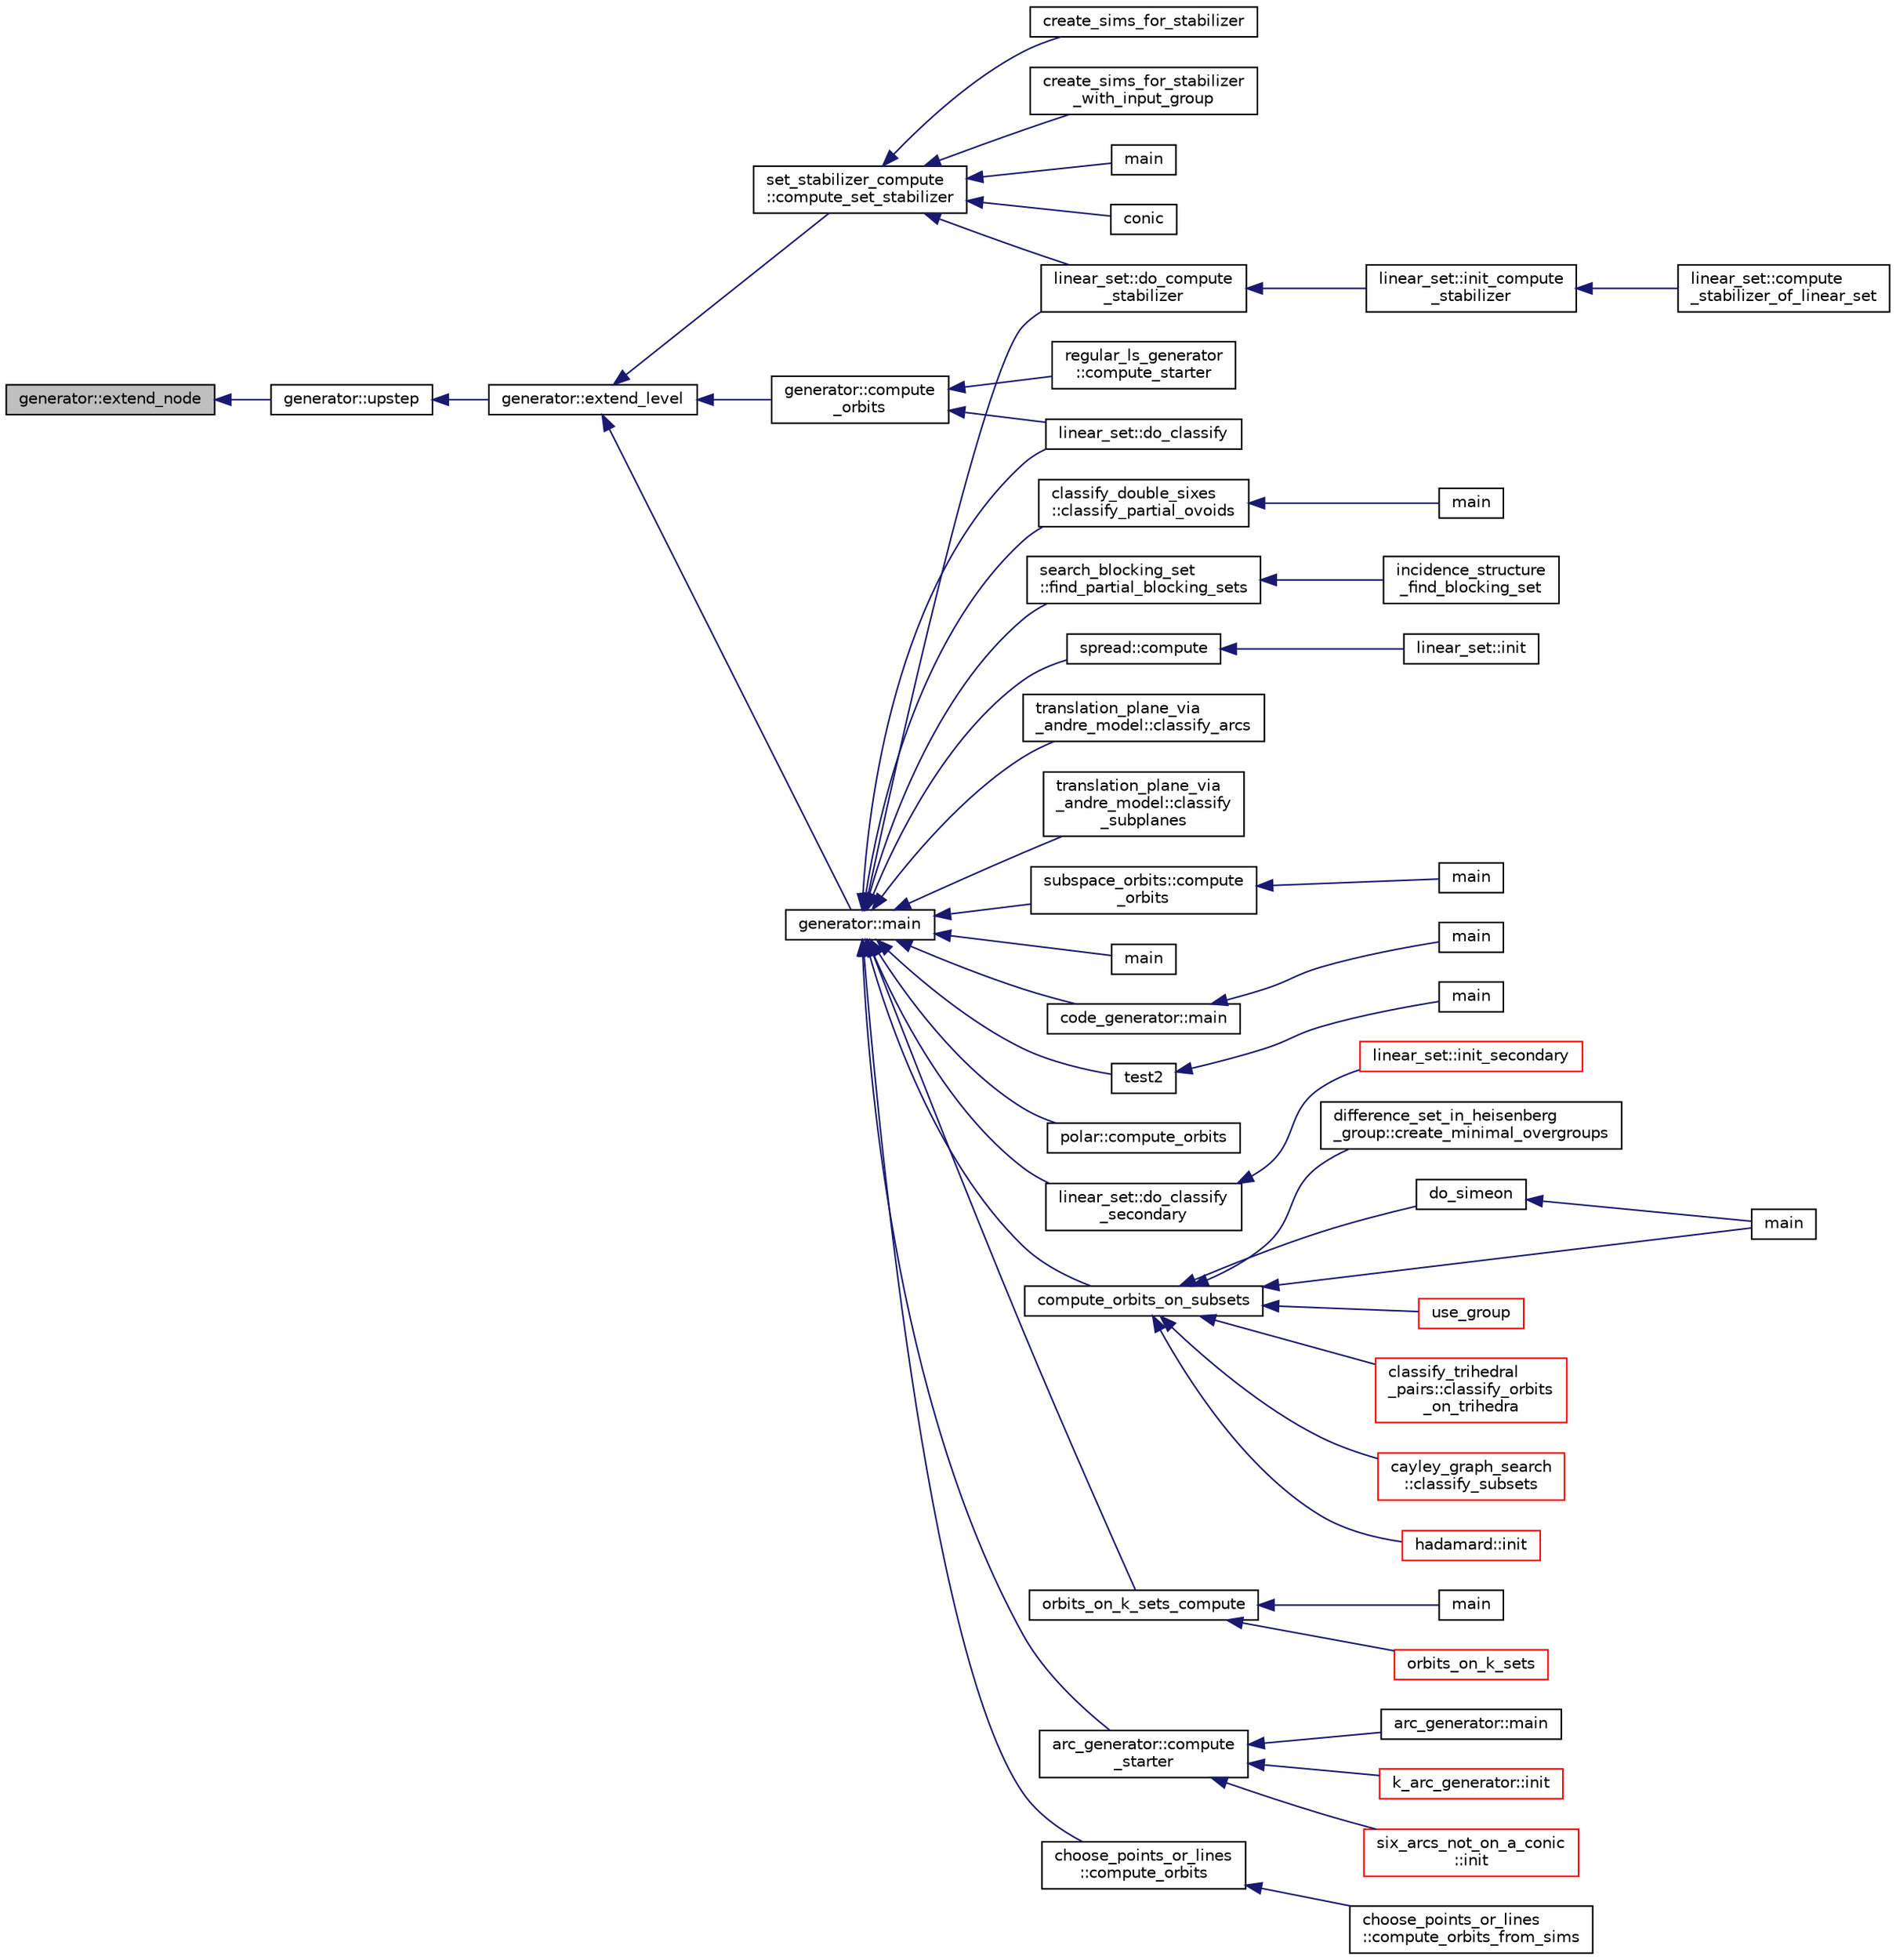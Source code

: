 digraph "generator::extend_node"
{
  edge [fontname="Helvetica",fontsize="10",labelfontname="Helvetica",labelfontsize="10"];
  node [fontname="Helvetica",fontsize="10",shape=record];
  rankdir="LR";
  Node7667 [label="generator::extend_node",height=0.2,width=0.4,color="black", fillcolor="grey75", style="filled", fontcolor="black"];
  Node7667 -> Node7668 [dir="back",color="midnightblue",fontsize="10",style="solid",fontname="Helvetica"];
  Node7668 [label="generator::upstep",height=0.2,width=0.4,color="black", fillcolor="white", style="filled",URL="$d7/d73/classgenerator.html#ae0f2cebdabc821837f633656d7b0fdfe"];
  Node7668 -> Node7669 [dir="back",color="midnightblue",fontsize="10",style="solid",fontname="Helvetica"];
  Node7669 [label="generator::extend_level",height=0.2,width=0.4,color="black", fillcolor="white", style="filled",URL="$d7/d73/classgenerator.html#a91b84d80ccec0cd2136bc221c30e0f8e"];
  Node7669 -> Node7670 [dir="back",color="midnightblue",fontsize="10",style="solid",fontname="Helvetica"];
  Node7670 [label="set_stabilizer_compute\l::compute_set_stabilizer",height=0.2,width=0.4,color="black", fillcolor="white", style="filled",URL="$d8/dc6/classset__stabilizer__compute.html#ad4f92074322e98c7cd0ed5d4f8486b76"];
  Node7670 -> Node7671 [dir="back",color="midnightblue",fontsize="10",style="solid",fontname="Helvetica"];
  Node7671 [label="main",height=0.2,width=0.4,color="black", fillcolor="white", style="filled",URL="$db/d67/test__hyperoval_8_c.html#a3c04138a5bfe5d72780bb7e82a18e627"];
  Node7670 -> Node7672 [dir="back",color="midnightblue",fontsize="10",style="solid",fontname="Helvetica"];
  Node7672 [label="conic",height=0.2,width=0.4,color="black", fillcolor="white", style="filled",URL="$d4/de8/conic_8_c.html#a96def9474b981a9d5831a9b48d85d652"];
  Node7670 -> Node7673 [dir="back",color="midnightblue",fontsize="10",style="solid",fontname="Helvetica"];
  Node7673 [label="linear_set::do_compute\l_stabilizer",height=0.2,width=0.4,color="black", fillcolor="white", style="filled",URL="$dd/d86/classlinear__set.html#ae8f58ded28fb5370f4459cca42b7463b"];
  Node7673 -> Node7674 [dir="back",color="midnightblue",fontsize="10",style="solid",fontname="Helvetica"];
  Node7674 [label="linear_set::init_compute\l_stabilizer",height=0.2,width=0.4,color="black", fillcolor="white", style="filled",URL="$dd/d86/classlinear__set.html#a0cc3eaec1896fdc977b62e94623b055b"];
  Node7674 -> Node7675 [dir="back",color="midnightblue",fontsize="10",style="solid",fontname="Helvetica"];
  Node7675 [label="linear_set::compute\l_stabilizer_of_linear_set",height=0.2,width=0.4,color="black", fillcolor="white", style="filled",URL="$dd/d86/classlinear__set.html#a098a133edfbaae0fd347a69c50bdbee2"];
  Node7670 -> Node7676 [dir="back",color="midnightblue",fontsize="10",style="solid",fontname="Helvetica"];
  Node7676 [label="create_sims_for_stabilizer",height=0.2,width=0.4,color="black", fillcolor="white", style="filled",URL="$d0/d76/tl__algebra__and__number__theory_8h.html#af2c67d225072549409be710ac3cd30f8"];
  Node7670 -> Node7677 [dir="back",color="midnightblue",fontsize="10",style="solid",fontname="Helvetica"];
  Node7677 [label="create_sims_for_stabilizer\l_with_input_group",height=0.2,width=0.4,color="black", fillcolor="white", style="filled",URL="$d0/d76/tl__algebra__and__number__theory_8h.html#af5482567a8d6ba5c2fe593bf6f7f9a0f"];
  Node7669 -> Node7678 [dir="back",color="midnightblue",fontsize="10",style="solid",fontname="Helvetica"];
  Node7678 [label="generator::compute\l_orbits",height=0.2,width=0.4,color="black", fillcolor="white", style="filled",URL="$d7/d73/classgenerator.html#a23989bc20ecaaed39c4119c758367f40"];
  Node7678 -> Node7679 [dir="back",color="midnightblue",fontsize="10",style="solid",fontname="Helvetica"];
  Node7679 [label="regular_ls_generator\l::compute_starter",height=0.2,width=0.4,color="black", fillcolor="white", style="filled",URL="$d2/dd8/classregular__ls__generator.html#aa38907741058694a73194b02ceb4a53d"];
  Node7678 -> Node7680 [dir="back",color="midnightblue",fontsize="10",style="solid",fontname="Helvetica"];
  Node7680 [label="linear_set::do_classify",height=0.2,width=0.4,color="black", fillcolor="white", style="filled",URL="$dd/d86/classlinear__set.html#a3eb2dbce7fa8b71901dfc12f288ddd0c"];
  Node7669 -> Node7681 [dir="back",color="midnightblue",fontsize="10",style="solid",fontname="Helvetica"];
  Node7681 [label="generator::main",height=0.2,width=0.4,color="black", fillcolor="white", style="filled",URL="$d7/d73/classgenerator.html#a01abff8e9f231bf0d82e2e8e0061f242"];
  Node7681 -> Node7682 [dir="back",color="midnightblue",fontsize="10",style="solid",fontname="Helvetica"];
  Node7682 [label="main",height=0.2,width=0.4,color="black", fillcolor="white", style="filled",URL="$d2/d11/codes_8h.html#a217dbf8b442f20279ea00b898af96f52"];
  Node7681 -> Node7683 [dir="back",color="midnightblue",fontsize="10",style="solid",fontname="Helvetica"];
  Node7683 [label="code_generator::main",height=0.2,width=0.4,color="black", fillcolor="white", style="filled",URL="$db/d37/classcode__generator.html#ab3cf3a306e4032c2b471ac95321c599f"];
  Node7683 -> Node7684 [dir="back",color="midnightblue",fontsize="10",style="solid",fontname="Helvetica"];
  Node7684 [label="main",height=0.2,width=0.4,color="black", fillcolor="white", style="filled",URL="$d4/d4f/codes_8_c.html#a217dbf8b442f20279ea00b898af96f52"];
  Node7681 -> Node7685 [dir="back",color="midnightblue",fontsize="10",style="solid",fontname="Helvetica"];
  Node7685 [label="test2",height=0.2,width=0.4,color="black", fillcolor="white", style="filled",URL="$d9/db0/factor__space_8_c.html#a39d73a812e5fd8f1bc111e948368cb10"];
  Node7685 -> Node7686 [dir="back",color="midnightblue",fontsize="10",style="solid",fontname="Helvetica"];
  Node7686 [label="main",height=0.2,width=0.4,color="black", fillcolor="white", style="filled",URL="$d9/db0/factor__space_8_c.html#a3c04138a5bfe5d72780bb7e82a18e627"];
  Node7681 -> Node7687 [dir="back",color="midnightblue",fontsize="10",style="solid",fontname="Helvetica"];
  Node7687 [label="polar::compute_orbits",height=0.2,width=0.4,color="black", fillcolor="white", style="filled",URL="$da/d1c/classpolar.html#ac4c3c4f95d14c74ff4a3ec3f3479a1da"];
  Node7681 -> Node7680 [dir="back",color="midnightblue",fontsize="10",style="solid",fontname="Helvetica"];
  Node7681 -> Node7688 [dir="back",color="midnightblue",fontsize="10",style="solid",fontname="Helvetica"];
  Node7688 [label="linear_set::do_classify\l_secondary",height=0.2,width=0.4,color="black", fillcolor="white", style="filled",URL="$dd/d86/classlinear__set.html#a47eb7f9995f3343abd3bdfbf9a9a9162"];
  Node7688 -> Node7689 [dir="back",color="midnightblue",fontsize="10",style="solid",fontname="Helvetica"];
  Node7689 [label="linear_set::init_secondary",height=0.2,width=0.4,color="red", fillcolor="white", style="filled",URL="$dd/d86/classlinear__set.html#a7bf8cd7805559b5762921687a7c1ed97"];
  Node7681 -> Node7673 [dir="back",color="midnightblue",fontsize="10",style="solid",fontname="Helvetica"];
  Node7681 -> Node7691 [dir="back",color="midnightblue",fontsize="10",style="solid",fontname="Helvetica"];
  Node7691 [label="compute_orbits_on_subsets",height=0.2,width=0.4,color="black", fillcolor="white", style="filled",URL="$d3/d35/snakes__and__ladders__global_8_c.html#af33697aede0480110b1227f727252637"];
  Node7691 -> Node7692 [dir="back",color="midnightblue",fontsize="10",style="solid",fontname="Helvetica"];
  Node7692 [label="cayley_graph_search\l::classify_subsets",height=0.2,width=0.4,color="red", fillcolor="white", style="filled",URL="$de/dae/classcayley__graph__search.html#a4cf8a90752e018a281481ac80ad52c4b"];
  Node7691 -> Node7695 [dir="back",color="midnightblue",fontsize="10",style="solid",fontname="Helvetica"];
  Node7695 [label="hadamard::init",height=0.2,width=0.4,color="red", fillcolor="white", style="filled",URL="$d7/dbb/classhadamard.html#a16af359850b8bdd0d2a73e260d496c33"];
  Node7691 -> Node7697 [dir="back",color="midnightblue",fontsize="10",style="solid",fontname="Helvetica"];
  Node7697 [label="difference_set_in_heisenberg\l_group::create_minimal_overgroups",height=0.2,width=0.4,color="black", fillcolor="white", style="filled",URL="$de/d8a/classdifference__set__in__heisenberg__group.html#a9bde5ad5da3ebaebf98fbfd3e8110b79"];
  Node7691 -> Node7698 [dir="back",color="midnightblue",fontsize="10",style="solid",fontname="Helvetica"];
  Node7698 [label="main",height=0.2,width=0.4,color="black", fillcolor="white", style="filled",URL="$d5/d13/simeon_8_c.html#ae66f6b31b5ad750f1fe042a706a4e3d4"];
  Node7691 -> Node7699 [dir="back",color="midnightblue",fontsize="10",style="solid",fontname="Helvetica"];
  Node7699 [label="do_simeon",height=0.2,width=0.4,color="black", fillcolor="white", style="filled",URL="$d5/d13/simeon_8_c.html#a36cf3f9cb484fa44da7a7dfcbe9385d0"];
  Node7699 -> Node7698 [dir="back",color="midnightblue",fontsize="10",style="solid",fontname="Helvetica"];
  Node7691 -> Node7700 [dir="back",color="midnightblue",fontsize="10",style="solid",fontname="Helvetica"];
  Node7700 [label="use_group",height=0.2,width=0.4,color="red", fillcolor="white", style="filled",URL="$d9/d9f/all__cliques_8_c.html#aba62531e97173264c39afe2c7857af31"];
  Node7691 -> Node7702 [dir="back",color="midnightblue",fontsize="10",style="solid",fontname="Helvetica"];
  Node7702 [label="classify_trihedral\l_pairs::classify_orbits\l_on_trihedra",height=0.2,width=0.4,color="red", fillcolor="white", style="filled",URL="$d1/d21/classclassify__trihedral__pairs.html#a99625621bfba4bb65b3d60304b306539"];
  Node7681 -> Node7709 [dir="back",color="midnightblue",fontsize="10",style="solid",fontname="Helvetica"];
  Node7709 [label="orbits_on_k_sets_compute",height=0.2,width=0.4,color="black", fillcolor="white", style="filled",URL="$d3/d35/snakes__and__ladders__global_8_c.html#a96743526b15703539d544499276aaa71"];
  Node7709 -> Node7710 [dir="back",color="midnightblue",fontsize="10",style="solid",fontname="Helvetica"];
  Node7710 [label="main",height=0.2,width=0.4,color="black", fillcolor="white", style="filled",URL="$d9/d5f/example__fano__plane_8_c.html#ae66f6b31b5ad750f1fe042a706a4e3d4"];
  Node7709 -> Node7711 [dir="back",color="midnightblue",fontsize="10",style="solid",fontname="Helvetica"];
  Node7711 [label="orbits_on_k_sets",height=0.2,width=0.4,color="red", fillcolor="white", style="filled",URL="$d3/d35/snakes__and__ladders__global_8_c.html#afe3d79116aa8b4d1a93d444a3a979b6e"];
  Node7681 -> Node7720 [dir="back",color="midnightblue",fontsize="10",style="solid",fontname="Helvetica"];
  Node7720 [label="arc_generator::compute\l_starter",height=0.2,width=0.4,color="black", fillcolor="white", style="filled",URL="$d4/d21/classarc__generator.html#aad1dcec3a1c302e743d574bd1ac857d9"];
  Node7720 -> Node7719 [dir="back",color="midnightblue",fontsize="10",style="solid",fontname="Helvetica"];
  Node7719 [label="arc_generator::main",height=0.2,width=0.4,color="black", fillcolor="white", style="filled",URL="$d4/d21/classarc__generator.html#ad80140b51b165dad1fe6ab232be7829a"];
  Node7720 -> Node7721 [dir="back",color="midnightblue",fontsize="10",style="solid",fontname="Helvetica"];
  Node7721 [label="k_arc_generator::init",height=0.2,width=0.4,color="red", fillcolor="white", style="filled",URL="$d6/dd8/classk__arc__generator.html#a6036d9f52ede9f8ca681505626b5361d"];
  Node7720 -> Node7723 [dir="back",color="midnightblue",fontsize="10",style="solid",fontname="Helvetica"];
  Node7723 [label="six_arcs_not_on_a_conic\l::init",height=0.2,width=0.4,color="red", fillcolor="white", style="filled",URL="$d8/de6/classsix__arcs__not__on__a__conic.html#a7a4d5cf8a098488729934cfa8a70944a"];
  Node7681 -> Node7725 [dir="back",color="midnightblue",fontsize="10",style="solid",fontname="Helvetica"];
  Node7725 [label="choose_points_or_lines\l::compute_orbits",height=0.2,width=0.4,color="black", fillcolor="white", style="filled",URL="$d6/d75/classchoose__points__or__lines.html#adc353e2d41dc8a39563322c8cdd85f61"];
  Node7725 -> Node7726 [dir="back",color="midnightblue",fontsize="10",style="solid",fontname="Helvetica"];
  Node7726 [label="choose_points_or_lines\l::compute_orbits_from_sims",height=0.2,width=0.4,color="black", fillcolor="white", style="filled",URL="$d6/d75/classchoose__points__or__lines.html#a4fcac2dadf459d7c75187a00a4bd64aa"];
  Node7681 -> Node7727 [dir="back",color="midnightblue",fontsize="10",style="solid",fontname="Helvetica"];
  Node7727 [label="classify_double_sixes\l::classify_partial_ovoids",height=0.2,width=0.4,color="black", fillcolor="white", style="filled",URL="$dd/d23/classclassify__double__sixes.html#a2253fca143a0e8a3e39655eb05668ae9"];
  Node7727 -> Node7728 [dir="back",color="midnightblue",fontsize="10",style="solid",fontname="Helvetica"];
  Node7728 [label="main",height=0.2,width=0.4,color="black", fillcolor="white", style="filled",URL="$df/df8/surface__classify_8_c.html#a217dbf8b442f20279ea00b898af96f52"];
  Node7681 -> Node7729 [dir="back",color="midnightblue",fontsize="10",style="solid",fontname="Helvetica"];
  Node7729 [label="search_blocking_set\l::find_partial_blocking_sets",height=0.2,width=0.4,color="black", fillcolor="white", style="filled",URL="$dc/d36/classsearch__blocking__set.html#ad3fdb3d356db75a02c406bc9d4e9e9b6"];
  Node7729 -> Node7730 [dir="back",color="midnightblue",fontsize="10",style="solid",fontname="Helvetica"];
  Node7730 [label="incidence_structure\l_find_blocking_set",height=0.2,width=0.4,color="black", fillcolor="white", style="filled",URL="$df/d74/tl__geometry_8h.html#a8e3d42d0018f8a804b9686b1c4951186"];
  Node7681 -> Node7731 [dir="back",color="midnightblue",fontsize="10",style="solid",fontname="Helvetica"];
  Node7731 [label="spread::compute",height=0.2,width=0.4,color="black", fillcolor="white", style="filled",URL="$da/dc1/classspread.html#a9674466d3e03b8dad79882299c638a21"];
  Node7731 -> Node7732 [dir="back",color="midnightblue",fontsize="10",style="solid",fontname="Helvetica"];
  Node7732 [label="linear_set::init",height=0.2,width=0.4,color="black", fillcolor="white", style="filled",URL="$dd/d86/classlinear__set.html#a7ab24e84423749047d5465cb15505475"];
  Node7681 -> Node7733 [dir="back",color="midnightblue",fontsize="10",style="solid",fontname="Helvetica"];
  Node7733 [label="translation_plane_via\l_andre_model::classify_arcs",height=0.2,width=0.4,color="black", fillcolor="white", style="filled",URL="$d1/dcc/classtranslation__plane__via__andre__model.html#ac8f002e812a8b152d41e806688601c5e"];
  Node7681 -> Node7734 [dir="back",color="midnightblue",fontsize="10",style="solid",fontname="Helvetica"];
  Node7734 [label="translation_plane_via\l_andre_model::classify\l_subplanes",height=0.2,width=0.4,color="black", fillcolor="white", style="filled",URL="$d1/dcc/classtranslation__plane__via__andre__model.html#a794fefa95f0a7f7b887133375988ee55"];
  Node7681 -> Node7735 [dir="back",color="midnightblue",fontsize="10",style="solid",fontname="Helvetica"];
  Node7735 [label="subspace_orbits::compute\l_orbits",height=0.2,width=0.4,color="black", fillcolor="white", style="filled",URL="$d2/d9f/classsubspace__orbits.html#a2778f8d49cde1675de1ef6acfe180b63"];
  Node7735 -> Node7736 [dir="back",color="midnightblue",fontsize="10",style="solid",fontname="Helvetica"];
  Node7736 [label="main",height=0.2,width=0.4,color="black", fillcolor="white", style="filled",URL="$da/dd5/subspace__orbits__main_8_c.html#a217dbf8b442f20279ea00b898af96f52"];
}
